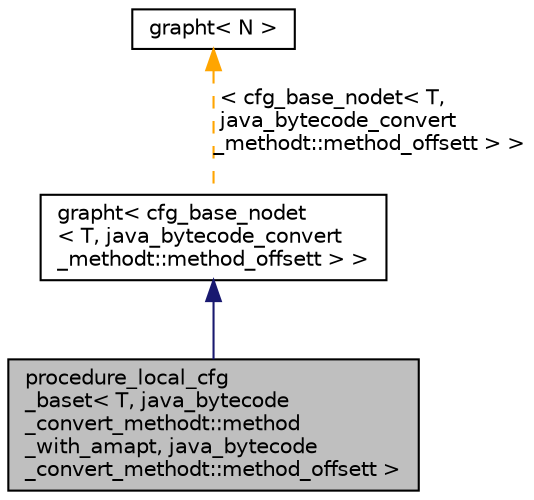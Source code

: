digraph "procedure_local_cfg_baset&lt; T, java_bytecode_convert_methodt::method_with_amapt, java_bytecode_convert_methodt::method_offsett &gt;"
{
 // LATEX_PDF_SIZE
  bgcolor="transparent";
  edge [fontname="Helvetica",fontsize="10",labelfontname="Helvetica",labelfontsize="10"];
  node [fontname="Helvetica",fontsize="10",shape=record];
  Node1 [label="procedure_local_cfg\l_baset\< T, java_bytecode\l_convert_methodt::method\l_with_amapt, java_bytecode\l_convert_methodt::method_offsett \>",height=0.2,width=0.4,color="black", fillcolor="grey75", style="filled", fontcolor="black",tooltip=" "];
  Node2 -> Node1 [dir="back",color="midnightblue",fontsize="10",style="solid",fontname="Helvetica"];
  Node2 [label="grapht\< cfg_base_nodet\l\< T, java_bytecode_convert\l_methodt::method_offsett \> \>",height=0.2,width=0.4,color="black",URL="$classgrapht.html",tooltip=" "];
  Node3 -> Node2 [dir="back",color="orange",fontsize="10",style="dashed",label=" \< cfg_base_nodet\< T,\l java_bytecode_convert\l_methodt::method_offsett \> \>" ,fontname="Helvetica"];
  Node3 [label="grapht\< N \>",height=0.2,width=0.4,color="black",URL="$classgrapht.html",tooltip="A generic directed graph with a parametric node type."];
}
